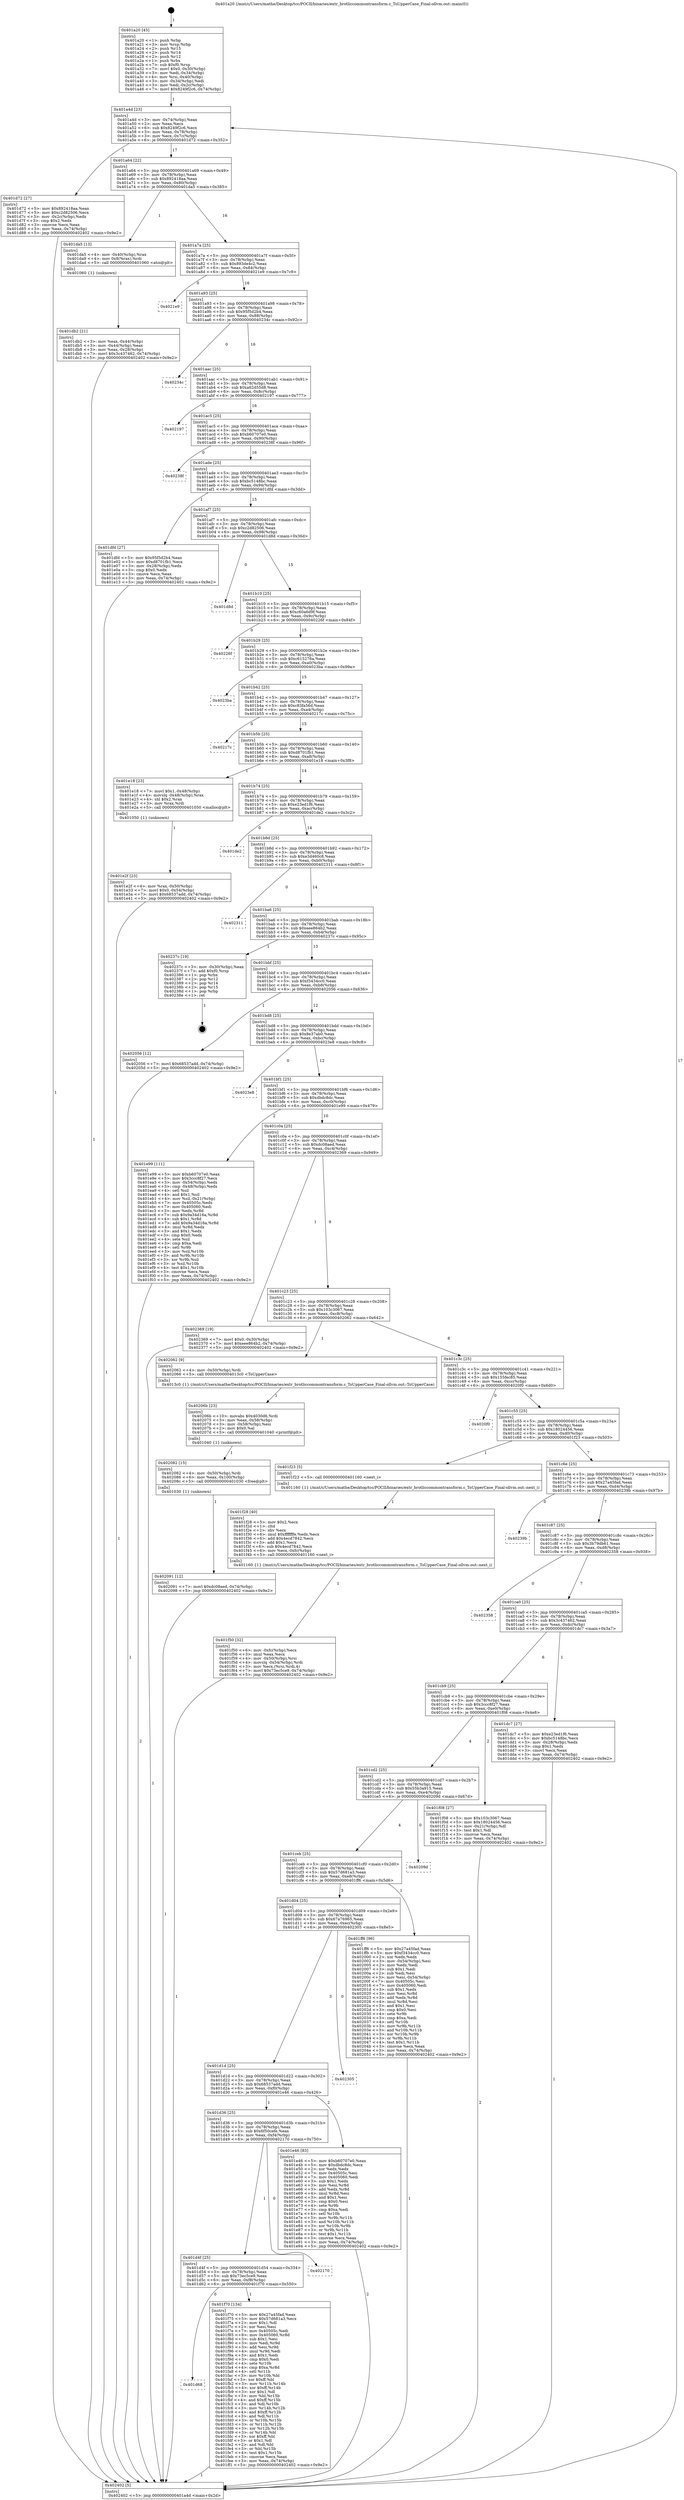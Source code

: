 digraph "0x401a20" {
  label = "0x401a20 (/mnt/c/Users/mathe/Desktop/tcc/POCII/binaries/extr_brotliccommontransform.c_ToUpperCase_Final-ollvm.out::main(0))"
  labelloc = "t"
  node[shape=record]

  Entry [label="",width=0.3,height=0.3,shape=circle,fillcolor=black,style=filled]
  "0x401a4d" [label="{
     0x401a4d [23]\l
     | [instrs]\l
     &nbsp;&nbsp;0x401a4d \<+3\>: mov -0x74(%rbp),%eax\l
     &nbsp;&nbsp;0x401a50 \<+2\>: mov %eax,%ecx\l
     &nbsp;&nbsp;0x401a52 \<+6\>: sub $0x8249f2c6,%ecx\l
     &nbsp;&nbsp;0x401a58 \<+3\>: mov %eax,-0x78(%rbp)\l
     &nbsp;&nbsp;0x401a5b \<+3\>: mov %ecx,-0x7c(%rbp)\l
     &nbsp;&nbsp;0x401a5e \<+6\>: je 0000000000401d72 \<main+0x352\>\l
  }"]
  "0x401d72" [label="{
     0x401d72 [27]\l
     | [instrs]\l
     &nbsp;&nbsp;0x401d72 \<+5\>: mov $0x892418aa,%eax\l
     &nbsp;&nbsp;0x401d77 \<+5\>: mov $0xc2d82506,%ecx\l
     &nbsp;&nbsp;0x401d7c \<+3\>: mov -0x2c(%rbp),%edx\l
     &nbsp;&nbsp;0x401d7f \<+3\>: cmp $0x2,%edx\l
     &nbsp;&nbsp;0x401d82 \<+3\>: cmovne %ecx,%eax\l
     &nbsp;&nbsp;0x401d85 \<+3\>: mov %eax,-0x74(%rbp)\l
     &nbsp;&nbsp;0x401d88 \<+5\>: jmp 0000000000402402 \<main+0x9e2\>\l
  }"]
  "0x401a64" [label="{
     0x401a64 [22]\l
     | [instrs]\l
     &nbsp;&nbsp;0x401a64 \<+5\>: jmp 0000000000401a69 \<main+0x49\>\l
     &nbsp;&nbsp;0x401a69 \<+3\>: mov -0x78(%rbp),%eax\l
     &nbsp;&nbsp;0x401a6c \<+5\>: sub $0x892418aa,%eax\l
     &nbsp;&nbsp;0x401a71 \<+3\>: mov %eax,-0x80(%rbp)\l
     &nbsp;&nbsp;0x401a74 \<+6\>: je 0000000000401da5 \<main+0x385\>\l
  }"]
  "0x402402" [label="{
     0x402402 [5]\l
     | [instrs]\l
     &nbsp;&nbsp;0x402402 \<+5\>: jmp 0000000000401a4d \<main+0x2d\>\l
  }"]
  "0x401a20" [label="{
     0x401a20 [45]\l
     | [instrs]\l
     &nbsp;&nbsp;0x401a20 \<+1\>: push %rbp\l
     &nbsp;&nbsp;0x401a21 \<+3\>: mov %rsp,%rbp\l
     &nbsp;&nbsp;0x401a24 \<+2\>: push %r15\l
     &nbsp;&nbsp;0x401a26 \<+2\>: push %r14\l
     &nbsp;&nbsp;0x401a28 \<+2\>: push %r12\l
     &nbsp;&nbsp;0x401a2a \<+1\>: push %rbx\l
     &nbsp;&nbsp;0x401a2b \<+7\>: sub $0xf0,%rsp\l
     &nbsp;&nbsp;0x401a32 \<+7\>: movl $0x0,-0x30(%rbp)\l
     &nbsp;&nbsp;0x401a39 \<+3\>: mov %edi,-0x34(%rbp)\l
     &nbsp;&nbsp;0x401a3c \<+4\>: mov %rsi,-0x40(%rbp)\l
     &nbsp;&nbsp;0x401a40 \<+3\>: mov -0x34(%rbp),%edi\l
     &nbsp;&nbsp;0x401a43 \<+3\>: mov %edi,-0x2c(%rbp)\l
     &nbsp;&nbsp;0x401a46 \<+7\>: movl $0x8249f2c6,-0x74(%rbp)\l
  }"]
  Exit [label="",width=0.3,height=0.3,shape=circle,fillcolor=black,style=filled,peripheries=2]
  "0x401da5" [label="{
     0x401da5 [13]\l
     | [instrs]\l
     &nbsp;&nbsp;0x401da5 \<+4\>: mov -0x40(%rbp),%rax\l
     &nbsp;&nbsp;0x401da9 \<+4\>: mov 0x8(%rax),%rdi\l
     &nbsp;&nbsp;0x401dad \<+5\>: call 0000000000401060 \<atoi@plt\>\l
     | [calls]\l
     &nbsp;&nbsp;0x401060 \{1\} (unknown)\l
  }"]
  "0x401a7a" [label="{
     0x401a7a [25]\l
     | [instrs]\l
     &nbsp;&nbsp;0x401a7a \<+5\>: jmp 0000000000401a7f \<main+0x5f\>\l
     &nbsp;&nbsp;0x401a7f \<+3\>: mov -0x78(%rbp),%eax\l
     &nbsp;&nbsp;0x401a82 \<+5\>: sub $0x893de4c2,%eax\l
     &nbsp;&nbsp;0x401a87 \<+6\>: mov %eax,-0x84(%rbp)\l
     &nbsp;&nbsp;0x401a8d \<+6\>: je 00000000004021e9 \<main+0x7c9\>\l
  }"]
  "0x401db2" [label="{
     0x401db2 [21]\l
     | [instrs]\l
     &nbsp;&nbsp;0x401db2 \<+3\>: mov %eax,-0x44(%rbp)\l
     &nbsp;&nbsp;0x401db5 \<+3\>: mov -0x44(%rbp),%eax\l
     &nbsp;&nbsp;0x401db8 \<+3\>: mov %eax,-0x28(%rbp)\l
     &nbsp;&nbsp;0x401dbb \<+7\>: movl $0x3c437462,-0x74(%rbp)\l
     &nbsp;&nbsp;0x401dc2 \<+5\>: jmp 0000000000402402 \<main+0x9e2\>\l
  }"]
  "0x402091" [label="{
     0x402091 [12]\l
     | [instrs]\l
     &nbsp;&nbsp;0x402091 \<+7\>: movl $0xdc08aed,-0x74(%rbp)\l
     &nbsp;&nbsp;0x402098 \<+5\>: jmp 0000000000402402 \<main+0x9e2\>\l
  }"]
  "0x4021e9" [label="{
     0x4021e9\l
  }", style=dashed]
  "0x401a93" [label="{
     0x401a93 [25]\l
     | [instrs]\l
     &nbsp;&nbsp;0x401a93 \<+5\>: jmp 0000000000401a98 \<main+0x78\>\l
     &nbsp;&nbsp;0x401a98 \<+3\>: mov -0x78(%rbp),%eax\l
     &nbsp;&nbsp;0x401a9b \<+5\>: sub $0x95f5d2b4,%eax\l
     &nbsp;&nbsp;0x401aa0 \<+6\>: mov %eax,-0x88(%rbp)\l
     &nbsp;&nbsp;0x401aa6 \<+6\>: je 000000000040234c \<main+0x92c\>\l
  }"]
  "0x402082" [label="{
     0x402082 [15]\l
     | [instrs]\l
     &nbsp;&nbsp;0x402082 \<+4\>: mov -0x50(%rbp),%rdi\l
     &nbsp;&nbsp;0x402086 \<+6\>: mov %eax,-0x100(%rbp)\l
     &nbsp;&nbsp;0x40208c \<+5\>: call 0000000000401030 \<free@plt\>\l
     | [calls]\l
     &nbsp;&nbsp;0x401030 \{1\} (unknown)\l
  }"]
  "0x40234c" [label="{
     0x40234c\l
  }", style=dashed]
  "0x401aac" [label="{
     0x401aac [25]\l
     | [instrs]\l
     &nbsp;&nbsp;0x401aac \<+5\>: jmp 0000000000401ab1 \<main+0x91\>\l
     &nbsp;&nbsp;0x401ab1 \<+3\>: mov -0x78(%rbp),%eax\l
     &nbsp;&nbsp;0x401ab4 \<+5\>: sub $0xa62d55d8,%eax\l
     &nbsp;&nbsp;0x401ab9 \<+6\>: mov %eax,-0x8c(%rbp)\l
     &nbsp;&nbsp;0x401abf \<+6\>: je 0000000000402197 \<main+0x777\>\l
  }"]
  "0x40206b" [label="{
     0x40206b [23]\l
     | [instrs]\l
     &nbsp;&nbsp;0x40206b \<+10\>: movabs $0x4030d6,%rdi\l
     &nbsp;&nbsp;0x402075 \<+3\>: mov %eax,-0x58(%rbp)\l
     &nbsp;&nbsp;0x402078 \<+3\>: mov -0x58(%rbp),%esi\l
     &nbsp;&nbsp;0x40207b \<+2\>: mov $0x0,%al\l
     &nbsp;&nbsp;0x40207d \<+5\>: call 0000000000401040 \<printf@plt\>\l
     | [calls]\l
     &nbsp;&nbsp;0x401040 \{1\} (unknown)\l
  }"]
  "0x402197" [label="{
     0x402197\l
  }", style=dashed]
  "0x401ac5" [label="{
     0x401ac5 [25]\l
     | [instrs]\l
     &nbsp;&nbsp;0x401ac5 \<+5\>: jmp 0000000000401aca \<main+0xaa\>\l
     &nbsp;&nbsp;0x401aca \<+3\>: mov -0x78(%rbp),%eax\l
     &nbsp;&nbsp;0x401acd \<+5\>: sub $0xb60707e0,%eax\l
     &nbsp;&nbsp;0x401ad2 \<+6\>: mov %eax,-0x90(%rbp)\l
     &nbsp;&nbsp;0x401ad8 \<+6\>: je 000000000040238f \<main+0x96f\>\l
  }"]
  "0x401d68" [label="{
     0x401d68\l
  }", style=dashed]
  "0x40238f" [label="{
     0x40238f\l
  }", style=dashed]
  "0x401ade" [label="{
     0x401ade [25]\l
     | [instrs]\l
     &nbsp;&nbsp;0x401ade \<+5\>: jmp 0000000000401ae3 \<main+0xc3\>\l
     &nbsp;&nbsp;0x401ae3 \<+3\>: mov -0x78(%rbp),%eax\l
     &nbsp;&nbsp;0x401ae6 \<+5\>: sub $0xbc5148bc,%eax\l
     &nbsp;&nbsp;0x401aeb \<+6\>: mov %eax,-0x94(%rbp)\l
     &nbsp;&nbsp;0x401af1 \<+6\>: je 0000000000401dfd \<main+0x3dd\>\l
  }"]
  "0x401f70" [label="{
     0x401f70 [134]\l
     | [instrs]\l
     &nbsp;&nbsp;0x401f70 \<+5\>: mov $0x27a45fad,%eax\l
     &nbsp;&nbsp;0x401f75 \<+5\>: mov $0x57d681a3,%ecx\l
     &nbsp;&nbsp;0x401f7a \<+2\>: mov $0x1,%dl\l
     &nbsp;&nbsp;0x401f7c \<+2\>: xor %esi,%esi\l
     &nbsp;&nbsp;0x401f7e \<+7\>: mov 0x40505c,%edi\l
     &nbsp;&nbsp;0x401f85 \<+8\>: mov 0x405060,%r8d\l
     &nbsp;&nbsp;0x401f8d \<+3\>: sub $0x1,%esi\l
     &nbsp;&nbsp;0x401f90 \<+3\>: mov %edi,%r9d\l
     &nbsp;&nbsp;0x401f93 \<+3\>: add %esi,%r9d\l
     &nbsp;&nbsp;0x401f96 \<+4\>: imul %r9d,%edi\l
     &nbsp;&nbsp;0x401f9a \<+3\>: and $0x1,%edi\l
     &nbsp;&nbsp;0x401f9d \<+3\>: cmp $0x0,%edi\l
     &nbsp;&nbsp;0x401fa0 \<+4\>: sete %r10b\l
     &nbsp;&nbsp;0x401fa4 \<+4\>: cmp $0xa,%r8d\l
     &nbsp;&nbsp;0x401fa8 \<+4\>: setl %r11b\l
     &nbsp;&nbsp;0x401fac \<+3\>: mov %r10b,%bl\l
     &nbsp;&nbsp;0x401faf \<+3\>: xor $0xff,%bl\l
     &nbsp;&nbsp;0x401fb2 \<+3\>: mov %r11b,%r14b\l
     &nbsp;&nbsp;0x401fb5 \<+4\>: xor $0xff,%r14b\l
     &nbsp;&nbsp;0x401fb9 \<+3\>: xor $0x1,%dl\l
     &nbsp;&nbsp;0x401fbc \<+3\>: mov %bl,%r15b\l
     &nbsp;&nbsp;0x401fbf \<+4\>: and $0xff,%r15b\l
     &nbsp;&nbsp;0x401fc3 \<+3\>: and %dl,%r10b\l
     &nbsp;&nbsp;0x401fc6 \<+3\>: mov %r14b,%r12b\l
     &nbsp;&nbsp;0x401fc9 \<+4\>: and $0xff,%r12b\l
     &nbsp;&nbsp;0x401fcd \<+3\>: and %dl,%r11b\l
     &nbsp;&nbsp;0x401fd0 \<+3\>: or %r10b,%r15b\l
     &nbsp;&nbsp;0x401fd3 \<+3\>: or %r11b,%r12b\l
     &nbsp;&nbsp;0x401fd6 \<+3\>: xor %r12b,%r15b\l
     &nbsp;&nbsp;0x401fd9 \<+3\>: or %r14b,%bl\l
     &nbsp;&nbsp;0x401fdc \<+3\>: xor $0xff,%bl\l
     &nbsp;&nbsp;0x401fdf \<+3\>: or $0x1,%dl\l
     &nbsp;&nbsp;0x401fe2 \<+2\>: and %dl,%bl\l
     &nbsp;&nbsp;0x401fe4 \<+3\>: or %bl,%r15b\l
     &nbsp;&nbsp;0x401fe7 \<+4\>: test $0x1,%r15b\l
     &nbsp;&nbsp;0x401feb \<+3\>: cmovne %ecx,%eax\l
     &nbsp;&nbsp;0x401fee \<+3\>: mov %eax,-0x74(%rbp)\l
     &nbsp;&nbsp;0x401ff1 \<+5\>: jmp 0000000000402402 \<main+0x9e2\>\l
  }"]
  "0x401dfd" [label="{
     0x401dfd [27]\l
     | [instrs]\l
     &nbsp;&nbsp;0x401dfd \<+5\>: mov $0x95f5d2b4,%eax\l
     &nbsp;&nbsp;0x401e02 \<+5\>: mov $0xd8701fb1,%ecx\l
     &nbsp;&nbsp;0x401e07 \<+3\>: mov -0x28(%rbp),%edx\l
     &nbsp;&nbsp;0x401e0a \<+3\>: cmp $0x0,%edx\l
     &nbsp;&nbsp;0x401e0d \<+3\>: cmove %ecx,%eax\l
     &nbsp;&nbsp;0x401e10 \<+3\>: mov %eax,-0x74(%rbp)\l
     &nbsp;&nbsp;0x401e13 \<+5\>: jmp 0000000000402402 \<main+0x9e2\>\l
  }"]
  "0x401af7" [label="{
     0x401af7 [25]\l
     | [instrs]\l
     &nbsp;&nbsp;0x401af7 \<+5\>: jmp 0000000000401afc \<main+0xdc\>\l
     &nbsp;&nbsp;0x401afc \<+3\>: mov -0x78(%rbp),%eax\l
     &nbsp;&nbsp;0x401aff \<+5\>: sub $0xc2d82506,%eax\l
     &nbsp;&nbsp;0x401b04 \<+6\>: mov %eax,-0x98(%rbp)\l
     &nbsp;&nbsp;0x401b0a \<+6\>: je 0000000000401d8d \<main+0x36d\>\l
  }"]
  "0x401d4f" [label="{
     0x401d4f [25]\l
     | [instrs]\l
     &nbsp;&nbsp;0x401d4f \<+5\>: jmp 0000000000401d54 \<main+0x334\>\l
     &nbsp;&nbsp;0x401d54 \<+3\>: mov -0x78(%rbp),%eax\l
     &nbsp;&nbsp;0x401d57 \<+5\>: sub $0x73ec5ce9,%eax\l
     &nbsp;&nbsp;0x401d5c \<+6\>: mov %eax,-0xf8(%rbp)\l
     &nbsp;&nbsp;0x401d62 \<+6\>: je 0000000000401f70 \<main+0x550\>\l
  }"]
  "0x401d8d" [label="{
     0x401d8d\l
  }", style=dashed]
  "0x401b10" [label="{
     0x401b10 [25]\l
     | [instrs]\l
     &nbsp;&nbsp;0x401b10 \<+5\>: jmp 0000000000401b15 \<main+0xf5\>\l
     &nbsp;&nbsp;0x401b15 \<+3\>: mov -0x78(%rbp),%eax\l
     &nbsp;&nbsp;0x401b18 \<+5\>: sub $0xc60a6d9f,%eax\l
     &nbsp;&nbsp;0x401b1d \<+6\>: mov %eax,-0x9c(%rbp)\l
     &nbsp;&nbsp;0x401b23 \<+6\>: je 000000000040226f \<main+0x84f\>\l
  }"]
  "0x402170" [label="{
     0x402170\l
  }", style=dashed]
  "0x40226f" [label="{
     0x40226f\l
  }", style=dashed]
  "0x401b29" [label="{
     0x401b29 [25]\l
     | [instrs]\l
     &nbsp;&nbsp;0x401b29 \<+5\>: jmp 0000000000401b2e \<main+0x10e\>\l
     &nbsp;&nbsp;0x401b2e \<+3\>: mov -0x78(%rbp),%eax\l
     &nbsp;&nbsp;0x401b31 \<+5\>: sub $0xc615276a,%eax\l
     &nbsp;&nbsp;0x401b36 \<+6\>: mov %eax,-0xa0(%rbp)\l
     &nbsp;&nbsp;0x401b3c \<+6\>: je 00000000004023ba \<main+0x99a\>\l
  }"]
  "0x401f50" [label="{
     0x401f50 [32]\l
     | [instrs]\l
     &nbsp;&nbsp;0x401f50 \<+6\>: mov -0xfc(%rbp),%ecx\l
     &nbsp;&nbsp;0x401f56 \<+3\>: imul %eax,%ecx\l
     &nbsp;&nbsp;0x401f59 \<+4\>: mov -0x50(%rbp),%rsi\l
     &nbsp;&nbsp;0x401f5d \<+4\>: movslq -0x54(%rbp),%rdi\l
     &nbsp;&nbsp;0x401f61 \<+3\>: mov %ecx,(%rsi,%rdi,4)\l
     &nbsp;&nbsp;0x401f64 \<+7\>: movl $0x73ec5ce9,-0x74(%rbp)\l
     &nbsp;&nbsp;0x401f6b \<+5\>: jmp 0000000000402402 \<main+0x9e2\>\l
  }"]
  "0x4023ba" [label="{
     0x4023ba\l
  }", style=dashed]
  "0x401b42" [label="{
     0x401b42 [25]\l
     | [instrs]\l
     &nbsp;&nbsp;0x401b42 \<+5\>: jmp 0000000000401b47 \<main+0x127\>\l
     &nbsp;&nbsp;0x401b47 \<+3\>: mov -0x78(%rbp),%eax\l
     &nbsp;&nbsp;0x401b4a \<+5\>: sub $0xc83fa56d,%eax\l
     &nbsp;&nbsp;0x401b4f \<+6\>: mov %eax,-0xa4(%rbp)\l
     &nbsp;&nbsp;0x401b55 \<+6\>: je 000000000040217c \<main+0x75c\>\l
  }"]
  "0x401f28" [label="{
     0x401f28 [40]\l
     | [instrs]\l
     &nbsp;&nbsp;0x401f28 \<+5\>: mov $0x2,%ecx\l
     &nbsp;&nbsp;0x401f2d \<+1\>: cltd\l
     &nbsp;&nbsp;0x401f2e \<+2\>: idiv %ecx\l
     &nbsp;&nbsp;0x401f30 \<+6\>: imul $0xfffffffe,%edx,%ecx\l
     &nbsp;&nbsp;0x401f36 \<+6\>: add $0x4ecd7842,%ecx\l
     &nbsp;&nbsp;0x401f3c \<+3\>: add $0x1,%ecx\l
     &nbsp;&nbsp;0x401f3f \<+6\>: sub $0x4ecd7842,%ecx\l
     &nbsp;&nbsp;0x401f45 \<+6\>: mov %ecx,-0xfc(%rbp)\l
     &nbsp;&nbsp;0x401f4b \<+5\>: call 0000000000401160 \<next_i\>\l
     | [calls]\l
     &nbsp;&nbsp;0x401160 \{1\} (/mnt/c/Users/mathe/Desktop/tcc/POCII/binaries/extr_brotliccommontransform.c_ToUpperCase_Final-ollvm.out::next_i)\l
  }"]
  "0x40217c" [label="{
     0x40217c\l
  }", style=dashed]
  "0x401b5b" [label="{
     0x401b5b [25]\l
     | [instrs]\l
     &nbsp;&nbsp;0x401b5b \<+5\>: jmp 0000000000401b60 \<main+0x140\>\l
     &nbsp;&nbsp;0x401b60 \<+3\>: mov -0x78(%rbp),%eax\l
     &nbsp;&nbsp;0x401b63 \<+5\>: sub $0xd8701fb1,%eax\l
     &nbsp;&nbsp;0x401b68 \<+6\>: mov %eax,-0xa8(%rbp)\l
     &nbsp;&nbsp;0x401b6e \<+6\>: je 0000000000401e18 \<main+0x3f8\>\l
  }"]
  "0x401d36" [label="{
     0x401d36 [25]\l
     | [instrs]\l
     &nbsp;&nbsp;0x401d36 \<+5\>: jmp 0000000000401d3b \<main+0x31b\>\l
     &nbsp;&nbsp;0x401d3b \<+3\>: mov -0x78(%rbp),%eax\l
     &nbsp;&nbsp;0x401d3e \<+5\>: sub $0x6f50cefe,%eax\l
     &nbsp;&nbsp;0x401d43 \<+6\>: mov %eax,-0xf4(%rbp)\l
     &nbsp;&nbsp;0x401d49 \<+6\>: je 0000000000402170 \<main+0x750\>\l
  }"]
  "0x401e18" [label="{
     0x401e18 [23]\l
     | [instrs]\l
     &nbsp;&nbsp;0x401e18 \<+7\>: movl $0x1,-0x48(%rbp)\l
     &nbsp;&nbsp;0x401e1f \<+4\>: movslq -0x48(%rbp),%rax\l
     &nbsp;&nbsp;0x401e23 \<+4\>: shl $0x2,%rax\l
     &nbsp;&nbsp;0x401e27 \<+3\>: mov %rax,%rdi\l
     &nbsp;&nbsp;0x401e2a \<+5\>: call 0000000000401050 \<malloc@plt\>\l
     | [calls]\l
     &nbsp;&nbsp;0x401050 \{1\} (unknown)\l
  }"]
  "0x401b74" [label="{
     0x401b74 [25]\l
     | [instrs]\l
     &nbsp;&nbsp;0x401b74 \<+5\>: jmp 0000000000401b79 \<main+0x159\>\l
     &nbsp;&nbsp;0x401b79 \<+3\>: mov -0x78(%rbp),%eax\l
     &nbsp;&nbsp;0x401b7c \<+5\>: sub $0xe23ed1f6,%eax\l
     &nbsp;&nbsp;0x401b81 \<+6\>: mov %eax,-0xac(%rbp)\l
     &nbsp;&nbsp;0x401b87 \<+6\>: je 0000000000401de2 \<main+0x3c2\>\l
  }"]
  "0x401e46" [label="{
     0x401e46 [83]\l
     | [instrs]\l
     &nbsp;&nbsp;0x401e46 \<+5\>: mov $0xb60707e0,%eax\l
     &nbsp;&nbsp;0x401e4b \<+5\>: mov $0xdbdc8dc,%ecx\l
     &nbsp;&nbsp;0x401e50 \<+2\>: xor %edx,%edx\l
     &nbsp;&nbsp;0x401e52 \<+7\>: mov 0x40505c,%esi\l
     &nbsp;&nbsp;0x401e59 \<+7\>: mov 0x405060,%edi\l
     &nbsp;&nbsp;0x401e60 \<+3\>: sub $0x1,%edx\l
     &nbsp;&nbsp;0x401e63 \<+3\>: mov %esi,%r8d\l
     &nbsp;&nbsp;0x401e66 \<+3\>: add %edx,%r8d\l
     &nbsp;&nbsp;0x401e69 \<+4\>: imul %r8d,%esi\l
     &nbsp;&nbsp;0x401e6d \<+3\>: and $0x1,%esi\l
     &nbsp;&nbsp;0x401e70 \<+3\>: cmp $0x0,%esi\l
     &nbsp;&nbsp;0x401e73 \<+4\>: sete %r9b\l
     &nbsp;&nbsp;0x401e77 \<+3\>: cmp $0xa,%edi\l
     &nbsp;&nbsp;0x401e7a \<+4\>: setl %r10b\l
     &nbsp;&nbsp;0x401e7e \<+3\>: mov %r9b,%r11b\l
     &nbsp;&nbsp;0x401e81 \<+3\>: and %r10b,%r11b\l
     &nbsp;&nbsp;0x401e84 \<+3\>: xor %r10b,%r9b\l
     &nbsp;&nbsp;0x401e87 \<+3\>: or %r9b,%r11b\l
     &nbsp;&nbsp;0x401e8a \<+4\>: test $0x1,%r11b\l
     &nbsp;&nbsp;0x401e8e \<+3\>: cmovne %ecx,%eax\l
     &nbsp;&nbsp;0x401e91 \<+3\>: mov %eax,-0x74(%rbp)\l
     &nbsp;&nbsp;0x401e94 \<+5\>: jmp 0000000000402402 \<main+0x9e2\>\l
  }"]
  "0x401de2" [label="{
     0x401de2\l
  }", style=dashed]
  "0x401b8d" [label="{
     0x401b8d [25]\l
     | [instrs]\l
     &nbsp;&nbsp;0x401b8d \<+5\>: jmp 0000000000401b92 \<main+0x172\>\l
     &nbsp;&nbsp;0x401b92 \<+3\>: mov -0x78(%rbp),%eax\l
     &nbsp;&nbsp;0x401b95 \<+5\>: sub $0xe3d460c8,%eax\l
     &nbsp;&nbsp;0x401b9a \<+6\>: mov %eax,-0xb0(%rbp)\l
     &nbsp;&nbsp;0x401ba0 \<+6\>: je 0000000000402311 \<main+0x8f1\>\l
  }"]
  "0x401d1d" [label="{
     0x401d1d [25]\l
     | [instrs]\l
     &nbsp;&nbsp;0x401d1d \<+5\>: jmp 0000000000401d22 \<main+0x302\>\l
     &nbsp;&nbsp;0x401d22 \<+3\>: mov -0x78(%rbp),%eax\l
     &nbsp;&nbsp;0x401d25 \<+5\>: sub $0x68537add,%eax\l
     &nbsp;&nbsp;0x401d2a \<+6\>: mov %eax,-0xf0(%rbp)\l
     &nbsp;&nbsp;0x401d30 \<+6\>: je 0000000000401e46 \<main+0x426\>\l
  }"]
  "0x402311" [label="{
     0x402311\l
  }", style=dashed]
  "0x401ba6" [label="{
     0x401ba6 [25]\l
     | [instrs]\l
     &nbsp;&nbsp;0x401ba6 \<+5\>: jmp 0000000000401bab \<main+0x18b\>\l
     &nbsp;&nbsp;0x401bab \<+3\>: mov -0x78(%rbp),%eax\l
     &nbsp;&nbsp;0x401bae \<+5\>: sub $0xeee864b2,%eax\l
     &nbsp;&nbsp;0x401bb3 \<+6\>: mov %eax,-0xb4(%rbp)\l
     &nbsp;&nbsp;0x401bb9 \<+6\>: je 000000000040237c \<main+0x95c\>\l
  }"]
  "0x402305" [label="{
     0x402305\l
  }", style=dashed]
  "0x40237c" [label="{
     0x40237c [19]\l
     | [instrs]\l
     &nbsp;&nbsp;0x40237c \<+3\>: mov -0x30(%rbp),%eax\l
     &nbsp;&nbsp;0x40237f \<+7\>: add $0xf0,%rsp\l
     &nbsp;&nbsp;0x402386 \<+1\>: pop %rbx\l
     &nbsp;&nbsp;0x402387 \<+2\>: pop %r12\l
     &nbsp;&nbsp;0x402389 \<+2\>: pop %r14\l
     &nbsp;&nbsp;0x40238b \<+2\>: pop %r15\l
     &nbsp;&nbsp;0x40238d \<+1\>: pop %rbp\l
     &nbsp;&nbsp;0x40238e \<+1\>: ret\l
  }"]
  "0x401bbf" [label="{
     0x401bbf [25]\l
     | [instrs]\l
     &nbsp;&nbsp;0x401bbf \<+5\>: jmp 0000000000401bc4 \<main+0x1a4\>\l
     &nbsp;&nbsp;0x401bc4 \<+3\>: mov -0x78(%rbp),%eax\l
     &nbsp;&nbsp;0x401bc7 \<+5\>: sub $0xf3434cc0,%eax\l
     &nbsp;&nbsp;0x401bcc \<+6\>: mov %eax,-0xb8(%rbp)\l
     &nbsp;&nbsp;0x401bd2 \<+6\>: je 0000000000402056 \<main+0x636\>\l
  }"]
  "0x401d04" [label="{
     0x401d04 [25]\l
     | [instrs]\l
     &nbsp;&nbsp;0x401d04 \<+5\>: jmp 0000000000401d09 \<main+0x2e9\>\l
     &nbsp;&nbsp;0x401d09 \<+3\>: mov -0x78(%rbp),%eax\l
     &nbsp;&nbsp;0x401d0c \<+5\>: sub $0x67a76965,%eax\l
     &nbsp;&nbsp;0x401d11 \<+6\>: mov %eax,-0xec(%rbp)\l
     &nbsp;&nbsp;0x401d17 \<+6\>: je 0000000000402305 \<main+0x8e5\>\l
  }"]
  "0x402056" [label="{
     0x402056 [12]\l
     | [instrs]\l
     &nbsp;&nbsp;0x402056 \<+7\>: movl $0x68537add,-0x74(%rbp)\l
     &nbsp;&nbsp;0x40205d \<+5\>: jmp 0000000000402402 \<main+0x9e2\>\l
  }"]
  "0x401bd8" [label="{
     0x401bd8 [25]\l
     | [instrs]\l
     &nbsp;&nbsp;0x401bd8 \<+5\>: jmp 0000000000401bdd \<main+0x1bd\>\l
     &nbsp;&nbsp;0x401bdd \<+3\>: mov -0x78(%rbp),%eax\l
     &nbsp;&nbsp;0x401be0 \<+5\>: sub $0x8e37ab0,%eax\l
     &nbsp;&nbsp;0x401be5 \<+6\>: mov %eax,-0xbc(%rbp)\l
     &nbsp;&nbsp;0x401beb \<+6\>: je 00000000004023e8 \<main+0x9c8\>\l
  }"]
  "0x401ff6" [label="{
     0x401ff6 [96]\l
     | [instrs]\l
     &nbsp;&nbsp;0x401ff6 \<+5\>: mov $0x27a45fad,%eax\l
     &nbsp;&nbsp;0x401ffb \<+5\>: mov $0xf3434cc0,%ecx\l
     &nbsp;&nbsp;0x402000 \<+2\>: xor %edx,%edx\l
     &nbsp;&nbsp;0x402002 \<+3\>: mov -0x54(%rbp),%esi\l
     &nbsp;&nbsp;0x402005 \<+2\>: mov %edx,%edi\l
     &nbsp;&nbsp;0x402007 \<+3\>: sub $0x1,%edi\l
     &nbsp;&nbsp;0x40200a \<+2\>: sub %edi,%esi\l
     &nbsp;&nbsp;0x40200c \<+3\>: mov %esi,-0x54(%rbp)\l
     &nbsp;&nbsp;0x40200f \<+7\>: mov 0x40505c,%esi\l
     &nbsp;&nbsp;0x402016 \<+7\>: mov 0x405060,%edi\l
     &nbsp;&nbsp;0x40201d \<+3\>: sub $0x1,%edx\l
     &nbsp;&nbsp;0x402020 \<+3\>: mov %esi,%r8d\l
     &nbsp;&nbsp;0x402023 \<+3\>: add %edx,%r8d\l
     &nbsp;&nbsp;0x402026 \<+4\>: imul %r8d,%esi\l
     &nbsp;&nbsp;0x40202a \<+3\>: and $0x1,%esi\l
     &nbsp;&nbsp;0x40202d \<+3\>: cmp $0x0,%esi\l
     &nbsp;&nbsp;0x402030 \<+4\>: sete %r9b\l
     &nbsp;&nbsp;0x402034 \<+3\>: cmp $0xa,%edi\l
     &nbsp;&nbsp;0x402037 \<+4\>: setl %r10b\l
     &nbsp;&nbsp;0x40203b \<+3\>: mov %r9b,%r11b\l
     &nbsp;&nbsp;0x40203e \<+3\>: and %r10b,%r11b\l
     &nbsp;&nbsp;0x402041 \<+3\>: xor %r10b,%r9b\l
     &nbsp;&nbsp;0x402044 \<+3\>: or %r9b,%r11b\l
     &nbsp;&nbsp;0x402047 \<+4\>: test $0x1,%r11b\l
     &nbsp;&nbsp;0x40204b \<+3\>: cmovne %ecx,%eax\l
     &nbsp;&nbsp;0x40204e \<+3\>: mov %eax,-0x74(%rbp)\l
     &nbsp;&nbsp;0x402051 \<+5\>: jmp 0000000000402402 \<main+0x9e2\>\l
  }"]
  "0x4023e8" [label="{
     0x4023e8\l
  }", style=dashed]
  "0x401bf1" [label="{
     0x401bf1 [25]\l
     | [instrs]\l
     &nbsp;&nbsp;0x401bf1 \<+5\>: jmp 0000000000401bf6 \<main+0x1d6\>\l
     &nbsp;&nbsp;0x401bf6 \<+3\>: mov -0x78(%rbp),%eax\l
     &nbsp;&nbsp;0x401bf9 \<+5\>: sub $0xdbdc8dc,%eax\l
     &nbsp;&nbsp;0x401bfe \<+6\>: mov %eax,-0xc0(%rbp)\l
     &nbsp;&nbsp;0x401c04 \<+6\>: je 0000000000401e99 \<main+0x479\>\l
  }"]
  "0x401ceb" [label="{
     0x401ceb [25]\l
     | [instrs]\l
     &nbsp;&nbsp;0x401ceb \<+5\>: jmp 0000000000401cf0 \<main+0x2d0\>\l
     &nbsp;&nbsp;0x401cf0 \<+3\>: mov -0x78(%rbp),%eax\l
     &nbsp;&nbsp;0x401cf3 \<+5\>: sub $0x57d681a3,%eax\l
     &nbsp;&nbsp;0x401cf8 \<+6\>: mov %eax,-0xe8(%rbp)\l
     &nbsp;&nbsp;0x401cfe \<+6\>: je 0000000000401ff6 \<main+0x5d6\>\l
  }"]
  "0x401e99" [label="{
     0x401e99 [111]\l
     | [instrs]\l
     &nbsp;&nbsp;0x401e99 \<+5\>: mov $0xb60707e0,%eax\l
     &nbsp;&nbsp;0x401e9e \<+5\>: mov $0x3ccc8f27,%ecx\l
     &nbsp;&nbsp;0x401ea3 \<+3\>: mov -0x54(%rbp),%edx\l
     &nbsp;&nbsp;0x401ea6 \<+3\>: cmp -0x48(%rbp),%edx\l
     &nbsp;&nbsp;0x401ea9 \<+4\>: setl %sil\l
     &nbsp;&nbsp;0x401ead \<+4\>: and $0x1,%sil\l
     &nbsp;&nbsp;0x401eb1 \<+4\>: mov %sil,-0x21(%rbp)\l
     &nbsp;&nbsp;0x401eb5 \<+7\>: mov 0x40505c,%edx\l
     &nbsp;&nbsp;0x401ebc \<+7\>: mov 0x405060,%edi\l
     &nbsp;&nbsp;0x401ec3 \<+3\>: mov %edx,%r8d\l
     &nbsp;&nbsp;0x401ec6 \<+7\>: sub $0x9a34d16a,%r8d\l
     &nbsp;&nbsp;0x401ecd \<+4\>: sub $0x1,%r8d\l
     &nbsp;&nbsp;0x401ed1 \<+7\>: add $0x9a34d16a,%r8d\l
     &nbsp;&nbsp;0x401ed8 \<+4\>: imul %r8d,%edx\l
     &nbsp;&nbsp;0x401edc \<+3\>: and $0x1,%edx\l
     &nbsp;&nbsp;0x401edf \<+3\>: cmp $0x0,%edx\l
     &nbsp;&nbsp;0x401ee2 \<+4\>: sete %sil\l
     &nbsp;&nbsp;0x401ee6 \<+3\>: cmp $0xa,%edi\l
     &nbsp;&nbsp;0x401ee9 \<+4\>: setl %r9b\l
     &nbsp;&nbsp;0x401eed \<+3\>: mov %sil,%r10b\l
     &nbsp;&nbsp;0x401ef0 \<+3\>: and %r9b,%r10b\l
     &nbsp;&nbsp;0x401ef3 \<+3\>: xor %r9b,%sil\l
     &nbsp;&nbsp;0x401ef6 \<+3\>: or %sil,%r10b\l
     &nbsp;&nbsp;0x401ef9 \<+4\>: test $0x1,%r10b\l
     &nbsp;&nbsp;0x401efd \<+3\>: cmovne %ecx,%eax\l
     &nbsp;&nbsp;0x401f00 \<+3\>: mov %eax,-0x74(%rbp)\l
     &nbsp;&nbsp;0x401f03 \<+5\>: jmp 0000000000402402 \<main+0x9e2\>\l
  }"]
  "0x401c0a" [label="{
     0x401c0a [25]\l
     | [instrs]\l
     &nbsp;&nbsp;0x401c0a \<+5\>: jmp 0000000000401c0f \<main+0x1ef\>\l
     &nbsp;&nbsp;0x401c0f \<+3\>: mov -0x78(%rbp),%eax\l
     &nbsp;&nbsp;0x401c12 \<+5\>: sub $0xdc08aed,%eax\l
     &nbsp;&nbsp;0x401c17 \<+6\>: mov %eax,-0xc4(%rbp)\l
     &nbsp;&nbsp;0x401c1d \<+6\>: je 0000000000402369 \<main+0x949\>\l
  }"]
  "0x40209d" [label="{
     0x40209d\l
  }", style=dashed]
  "0x402369" [label="{
     0x402369 [19]\l
     | [instrs]\l
     &nbsp;&nbsp;0x402369 \<+7\>: movl $0x0,-0x30(%rbp)\l
     &nbsp;&nbsp;0x402370 \<+7\>: movl $0xeee864b2,-0x74(%rbp)\l
     &nbsp;&nbsp;0x402377 \<+5\>: jmp 0000000000402402 \<main+0x9e2\>\l
  }"]
  "0x401c23" [label="{
     0x401c23 [25]\l
     | [instrs]\l
     &nbsp;&nbsp;0x401c23 \<+5\>: jmp 0000000000401c28 \<main+0x208\>\l
     &nbsp;&nbsp;0x401c28 \<+3\>: mov -0x78(%rbp),%eax\l
     &nbsp;&nbsp;0x401c2b \<+5\>: sub $0x103c3067,%eax\l
     &nbsp;&nbsp;0x401c30 \<+6\>: mov %eax,-0xc8(%rbp)\l
     &nbsp;&nbsp;0x401c36 \<+6\>: je 0000000000402062 \<main+0x642\>\l
  }"]
  "0x401cd2" [label="{
     0x401cd2 [25]\l
     | [instrs]\l
     &nbsp;&nbsp;0x401cd2 \<+5\>: jmp 0000000000401cd7 \<main+0x2b7\>\l
     &nbsp;&nbsp;0x401cd7 \<+3\>: mov -0x78(%rbp),%eax\l
     &nbsp;&nbsp;0x401cda \<+5\>: sub $0x55b3a915,%eax\l
     &nbsp;&nbsp;0x401cdf \<+6\>: mov %eax,-0xe4(%rbp)\l
     &nbsp;&nbsp;0x401ce5 \<+6\>: je 000000000040209d \<main+0x67d\>\l
  }"]
  "0x402062" [label="{
     0x402062 [9]\l
     | [instrs]\l
     &nbsp;&nbsp;0x402062 \<+4\>: mov -0x50(%rbp),%rdi\l
     &nbsp;&nbsp;0x402066 \<+5\>: call 00000000004013c0 \<ToUpperCase\>\l
     | [calls]\l
     &nbsp;&nbsp;0x4013c0 \{1\} (/mnt/c/Users/mathe/Desktop/tcc/POCII/binaries/extr_brotliccommontransform.c_ToUpperCase_Final-ollvm.out::ToUpperCase)\l
  }"]
  "0x401c3c" [label="{
     0x401c3c [25]\l
     | [instrs]\l
     &nbsp;&nbsp;0x401c3c \<+5\>: jmp 0000000000401c41 \<main+0x221\>\l
     &nbsp;&nbsp;0x401c41 \<+3\>: mov -0x78(%rbp),%eax\l
     &nbsp;&nbsp;0x401c44 \<+5\>: sub $0x155fec85,%eax\l
     &nbsp;&nbsp;0x401c49 \<+6\>: mov %eax,-0xcc(%rbp)\l
     &nbsp;&nbsp;0x401c4f \<+6\>: je 00000000004020f0 \<main+0x6d0\>\l
  }"]
  "0x401f08" [label="{
     0x401f08 [27]\l
     | [instrs]\l
     &nbsp;&nbsp;0x401f08 \<+5\>: mov $0x103c3067,%eax\l
     &nbsp;&nbsp;0x401f0d \<+5\>: mov $0x18024456,%ecx\l
     &nbsp;&nbsp;0x401f12 \<+3\>: mov -0x21(%rbp),%dl\l
     &nbsp;&nbsp;0x401f15 \<+3\>: test $0x1,%dl\l
     &nbsp;&nbsp;0x401f18 \<+3\>: cmovne %ecx,%eax\l
     &nbsp;&nbsp;0x401f1b \<+3\>: mov %eax,-0x74(%rbp)\l
     &nbsp;&nbsp;0x401f1e \<+5\>: jmp 0000000000402402 \<main+0x9e2\>\l
  }"]
  "0x4020f0" [label="{
     0x4020f0\l
  }", style=dashed]
  "0x401c55" [label="{
     0x401c55 [25]\l
     | [instrs]\l
     &nbsp;&nbsp;0x401c55 \<+5\>: jmp 0000000000401c5a \<main+0x23a\>\l
     &nbsp;&nbsp;0x401c5a \<+3\>: mov -0x78(%rbp),%eax\l
     &nbsp;&nbsp;0x401c5d \<+5\>: sub $0x18024456,%eax\l
     &nbsp;&nbsp;0x401c62 \<+6\>: mov %eax,-0xd0(%rbp)\l
     &nbsp;&nbsp;0x401c68 \<+6\>: je 0000000000401f23 \<main+0x503\>\l
  }"]
  "0x401e2f" [label="{
     0x401e2f [23]\l
     | [instrs]\l
     &nbsp;&nbsp;0x401e2f \<+4\>: mov %rax,-0x50(%rbp)\l
     &nbsp;&nbsp;0x401e33 \<+7\>: movl $0x0,-0x54(%rbp)\l
     &nbsp;&nbsp;0x401e3a \<+7\>: movl $0x68537add,-0x74(%rbp)\l
     &nbsp;&nbsp;0x401e41 \<+5\>: jmp 0000000000402402 \<main+0x9e2\>\l
  }"]
  "0x401f23" [label="{
     0x401f23 [5]\l
     | [instrs]\l
     &nbsp;&nbsp;0x401f23 \<+5\>: call 0000000000401160 \<next_i\>\l
     | [calls]\l
     &nbsp;&nbsp;0x401160 \{1\} (/mnt/c/Users/mathe/Desktop/tcc/POCII/binaries/extr_brotliccommontransform.c_ToUpperCase_Final-ollvm.out::next_i)\l
  }"]
  "0x401c6e" [label="{
     0x401c6e [25]\l
     | [instrs]\l
     &nbsp;&nbsp;0x401c6e \<+5\>: jmp 0000000000401c73 \<main+0x253\>\l
     &nbsp;&nbsp;0x401c73 \<+3\>: mov -0x78(%rbp),%eax\l
     &nbsp;&nbsp;0x401c76 \<+5\>: sub $0x27a45fad,%eax\l
     &nbsp;&nbsp;0x401c7b \<+6\>: mov %eax,-0xd4(%rbp)\l
     &nbsp;&nbsp;0x401c81 \<+6\>: je 000000000040239b \<main+0x97b\>\l
  }"]
  "0x401cb9" [label="{
     0x401cb9 [25]\l
     | [instrs]\l
     &nbsp;&nbsp;0x401cb9 \<+5\>: jmp 0000000000401cbe \<main+0x29e\>\l
     &nbsp;&nbsp;0x401cbe \<+3\>: mov -0x78(%rbp),%eax\l
     &nbsp;&nbsp;0x401cc1 \<+5\>: sub $0x3ccc8f27,%eax\l
     &nbsp;&nbsp;0x401cc6 \<+6\>: mov %eax,-0xe0(%rbp)\l
     &nbsp;&nbsp;0x401ccc \<+6\>: je 0000000000401f08 \<main+0x4e8\>\l
  }"]
  "0x40239b" [label="{
     0x40239b\l
  }", style=dashed]
  "0x401c87" [label="{
     0x401c87 [25]\l
     | [instrs]\l
     &nbsp;&nbsp;0x401c87 \<+5\>: jmp 0000000000401c8c \<main+0x26c\>\l
     &nbsp;&nbsp;0x401c8c \<+3\>: mov -0x78(%rbp),%eax\l
     &nbsp;&nbsp;0x401c8f \<+5\>: sub $0x3b79db61,%eax\l
     &nbsp;&nbsp;0x401c94 \<+6\>: mov %eax,-0xd8(%rbp)\l
     &nbsp;&nbsp;0x401c9a \<+6\>: je 0000000000402358 \<main+0x938\>\l
  }"]
  "0x401dc7" [label="{
     0x401dc7 [27]\l
     | [instrs]\l
     &nbsp;&nbsp;0x401dc7 \<+5\>: mov $0xe23ed1f6,%eax\l
     &nbsp;&nbsp;0x401dcc \<+5\>: mov $0xbc5148bc,%ecx\l
     &nbsp;&nbsp;0x401dd1 \<+3\>: mov -0x28(%rbp),%edx\l
     &nbsp;&nbsp;0x401dd4 \<+3\>: cmp $0x1,%edx\l
     &nbsp;&nbsp;0x401dd7 \<+3\>: cmovl %ecx,%eax\l
     &nbsp;&nbsp;0x401dda \<+3\>: mov %eax,-0x74(%rbp)\l
     &nbsp;&nbsp;0x401ddd \<+5\>: jmp 0000000000402402 \<main+0x9e2\>\l
  }"]
  "0x402358" [label="{
     0x402358\l
  }", style=dashed]
  "0x401ca0" [label="{
     0x401ca0 [25]\l
     | [instrs]\l
     &nbsp;&nbsp;0x401ca0 \<+5\>: jmp 0000000000401ca5 \<main+0x285\>\l
     &nbsp;&nbsp;0x401ca5 \<+3\>: mov -0x78(%rbp),%eax\l
     &nbsp;&nbsp;0x401ca8 \<+5\>: sub $0x3c437462,%eax\l
     &nbsp;&nbsp;0x401cad \<+6\>: mov %eax,-0xdc(%rbp)\l
     &nbsp;&nbsp;0x401cb3 \<+6\>: je 0000000000401dc7 \<main+0x3a7\>\l
  }"]
  Entry -> "0x401a20" [label=" 1"]
  "0x401a4d" -> "0x401d72" [label=" 1"]
  "0x401a4d" -> "0x401a64" [label=" 17"]
  "0x401d72" -> "0x402402" [label=" 1"]
  "0x401a20" -> "0x401a4d" [label=" 1"]
  "0x402402" -> "0x401a4d" [label=" 17"]
  "0x40237c" -> Exit [label=" 1"]
  "0x401a64" -> "0x401da5" [label=" 1"]
  "0x401a64" -> "0x401a7a" [label=" 16"]
  "0x401da5" -> "0x401db2" [label=" 1"]
  "0x401db2" -> "0x402402" [label=" 1"]
  "0x402369" -> "0x402402" [label=" 1"]
  "0x401a7a" -> "0x4021e9" [label=" 0"]
  "0x401a7a" -> "0x401a93" [label=" 16"]
  "0x402091" -> "0x402402" [label=" 1"]
  "0x401a93" -> "0x40234c" [label=" 0"]
  "0x401a93" -> "0x401aac" [label=" 16"]
  "0x402082" -> "0x402091" [label=" 1"]
  "0x401aac" -> "0x402197" [label=" 0"]
  "0x401aac" -> "0x401ac5" [label=" 16"]
  "0x40206b" -> "0x402082" [label=" 1"]
  "0x401ac5" -> "0x40238f" [label=" 0"]
  "0x401ac5" -> "0x401ade" [label=" 16"]
  "0x402062" -> "0x40206b" [label=" 1"]
  "0x401ade" -> "0x401dfd" [label=" 1"]
  "0x401ade" -> "0x401af7" [label=" 15"]
  "0x402056" -> "0x402402" [label=" 1"]
  "0x401af7" -> "0x401d8d" [label=" 0"]
  "0x401af7" -> "0x401b10" [label=" 15"]
  "0x401f70" -> "0x402402" [label=" 1"]
  "0x401b10" -> "0x40226f" [label=" 0"]
  "0x401b10" -> "0x401b29" [label=" 15"]
  "0x401d4f" -> "0x401d68" [label=" 0"]
  "0x401b29" -> "0x4023ba" [label=" 0"]
  "0x401b29" -> "0x401b42" [label=" 15"]
  "0x401ff6" -> "0x402402" [label=" 1"]
  "0x401b42" -> "0x40217c" [label=" 0"]
  "0x401b42" -> "0x401b5b" [label=" 15"]
  "0x401d36" -> "0x401d4f" [label=" 1"]
  "0x401b5b" -> "0x401e18" [label=" 1"]
  "0x401b5b" -> "0x401b74" [label=" 14"]
  "0x401d36" -> "0x402170" [label=" 0"]
  "0x401b74" -> "0x401de2" [label=" 0"]
  "0x401b74" -> "0x401b8d" [label=" 14"]
  "0x401d4f" -> "0x401f70" [label=" 1"]
  "0x401b8d" -> "0x402311" [label=" 0"]
  "0x401b8d" -> "0x401ba6" [label=" 14"]
  "0x401f28" -> "0x401f50" [label=" 1"]
  "0x401ba6" -> "0x40237c" [label=" 1"]
  "0x401ba6" -> "0x401bbf" [label=" 13"]
  "0x401f23" -> "0x401f28" [label=" 1"]
  "0x401bbf" -> "0x402056" [label=" 1"]
  "0x401bbf" -> "0x401bd8" [label=" 12"]
  "0x401e99" -> "0x402402" [label=" 2"]
  "0x401bd8" -> "0x4023e8" [label=" 0"]
  "0x401bd8" -> "0x401bf1" [label=" 12"]
  "0x401e46" -> "0x402402" [label=" 2"]
  "0x401bf1" -> "0x401e99" [label=" 2"]
  "0x401bf1" -> "0x401c0a" [label=" 10"]
  "0x401d1d" -> "0x401e46" [label=" 2"]
  "0x401c0a" -> "0x402369" [label=" 1"]
  "0x401c0a" -> "0x401c23" [label=" 9"]
  "0x401f50" -> "0x402402" [label=" 1"]
  "0x401c23" -> "0x402062" [label=" 1"]
  "0x401c23" -> "0x401c3c" [label=" 8"]
  "0x401d04" -> "0x402305" [label=" 0"]
  "0x401c3c" -> "0x4020f0" [label=" 0"]
  "0x401c3c" -> "0x401c55" [label=" 8"]
  "0x401f08" -> "0x402402" [label=" 2"]
  "0x401c55" -> "0x401f23" [label=" 1"]
  "0x401c55" -> "0x401c6e" [label=" 7"]
  "0x401ceb" -> "0x401ff6" [label=" 1"]
  "0x401c6e" -> "0x40239b" [label=" 0"]
  "0x401c6e" -> "0x401c87" [label=" 7"]
  "0x401d1d" -> "0x401d36" [label=" 1"]
  "0x401c87" -> "0x402358" [label=" 0"]
  "0x401c87" -> "0x401ca0" [label=" 7"]
  "0x401cd2" -> "0x401ceb" [label=" 4"]
  "0x401ca0" -> "0x401dc7" [label=" 1"]
  "0x401ca0" -> "0x401cb9" [label=" 6"]
  "0x401dc7" -> "0x402402" [label=" 1"]
  "0x401dfd" -> "0x402402" [label=" 1"]
  "0x401e18" -> "0x401e2f" [label=" 1"]
  "0x401e2f" -> "0x402402" [label=" 1"]
  "0x401ceb" -> "0x401d04" [label=" 3"]
  "0x401cb9" -> "0x401f08" [label=" 2"]
  "0x401cb9" -> "0x401cd2" [label=" 4"]
  "0x401d04" -> "0x401d1d" [label=" 3"]
  "0x401cd2" -> "0x40209d" [label=" 0"]
}
